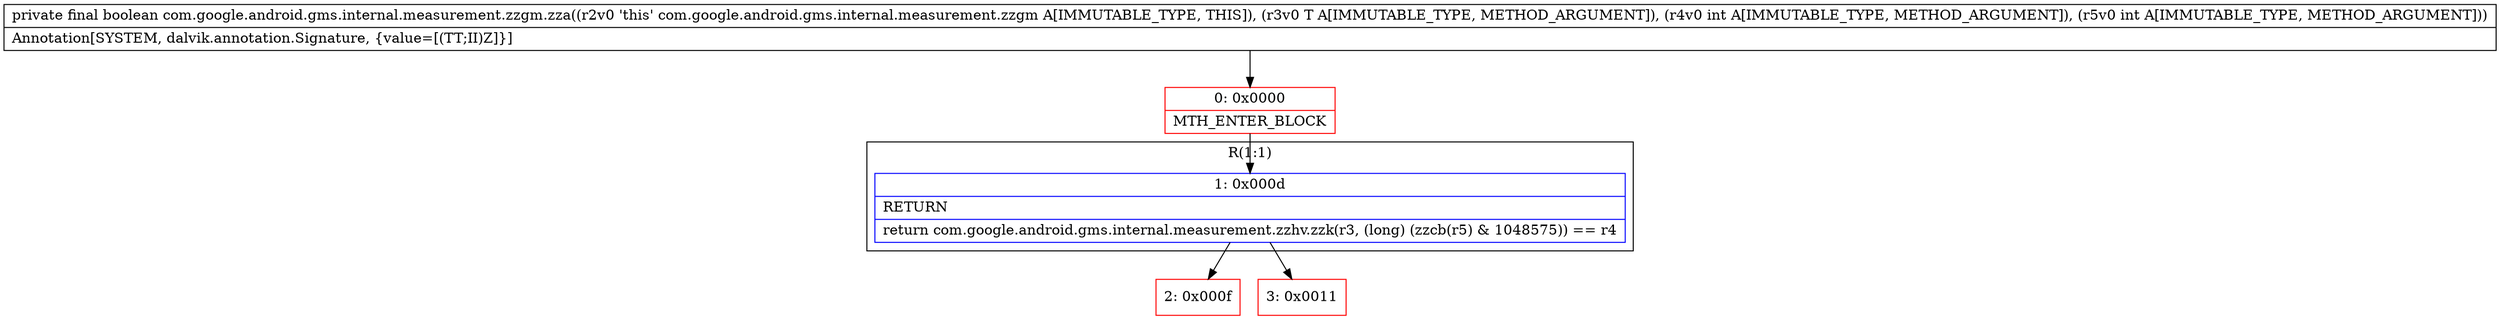 digraph "CFG forcom.google.android.gms.internal.measurement.zzgm.zza(Ljava\/lang\/Object;II)Z" {
subgraph cluster_Region_1113439867 {
label = "R(1:1)";
node [shape=record,color=blue];
Node_1 [shape=record,label="{1\:\ 0x000d|RETURN\l|return com.google.android.gms.internal.measurement.zzhv.zzk(r3, (long) (zzcb(r5) & 1048575)) == r4\l}"];
}
Node_0 [shape=record,color=red,label="{0\:\ 0x0000|MTH_ENTER_BLOCK\l}"];
Node_2 [shape=record,color=red,label="{2\:\ 0x000f}"];
Node_3 [shape=record,color=red,label="{3\:\ 0x0011}"];
MethodNode[shape=record,label="{private final boolean com.google.android.gms.internal.measurement.zzgm.zza((r2v0 'this' com.google.android.gms.internal.measurement.zzgm A[IMMUTABLE_TYPE, THIS]), (r3v0 T A[IMMUTABLE_TYPE, METHOD_ARGUMENT]), (r4v0 int A[IMMUTABLE_TYPE, METHOD_ARGUMENT]), (r5v0 int A[IMMUTABLE_TYPE, METHOD_ARGUMENT]))  | Annotation[SYSTEM, dalvik.annotation.Signature, \{value=[(TT;II)Z]\}]\l}"];
MethodNode -> Node_0;
Node_1 -> Node_2;
Node_1 -> Node_3;
Node_0 -> Node_1;
}

